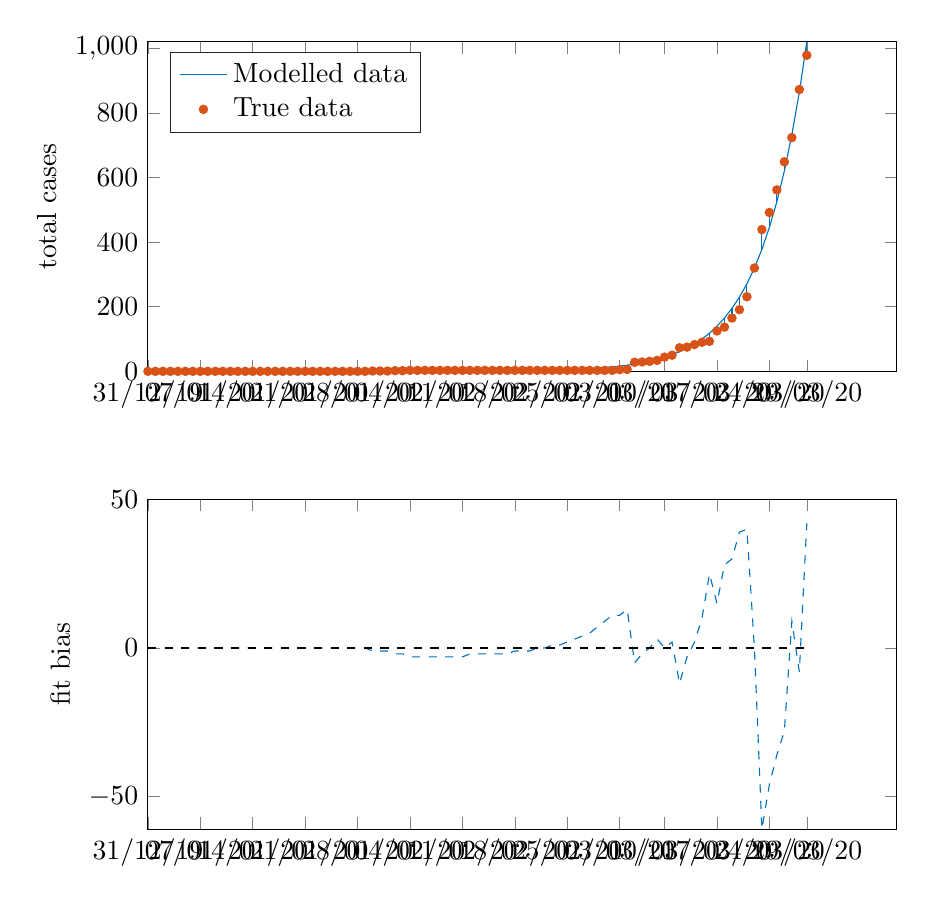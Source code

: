% This file was created by matlab2tikz.
% Minimal pgfplots version: 1.3
%
\definecolor{mycolor1}{rgb}{0.0,0.447,0.741}%
\definecolor{mycolor2}{rgb}{0.85,0.325,0.098}%
%
\begin{tikzpicture}

\begin{axis}[%
width=9.509cm,
height=4.186cm,
at={(0cm,0cm)},
scale only axis,
xmin=0,
xmax=100,
xtick={0,7,14,21,28,35,42,49,56,63,69,76,83,88},
xticklabels={{31/12/19},{07/01/20},{14/01/20},{21/01/20},{28/01/20},{04/02/20},{11/02/20},{18/02/20},{25/02/20},{03/03/20},{10/03/20},{17/03/20},{24/03/20},{29/03/20}},
ymin=-61,
ymax=50,
ylabel={fit bias},
legend style={legend cell align=left,align=left,draw=white!15!black}
]
\addplot [color=mycolor1,dashed,forget plot]
  table[row sep=crcr]{%
0	0\\
1	0\\
2	0\\
3	0\\
4	0\\
5	0\\
6	0\\
7	0\\
8	0\\
9	0\\
10	0\\
11	0\\
12	0\\
13	0\\
14	0\\
15	0\\
16	0\\
17	0\\
18	0\\
19	0\\
20	0\\
21	0\\
22	0\\
23	0\\
24	0\\
25	0\\
26	0\\
27	0\\
28	0\\
29	0\\
30	-1\\
31	-1\\
32	-1\\
33	-2\\
34	-2\\
35	-3\\
36	-3\\
37	-3\\
38	-3\\
39	-3\\
40	-3\\
41	-3\\
42	-3\\
43	-2\\
44	-2\\
45	-2\\
46	-2\\
47	-2\\
48	-2\\
49	-1\\
50	-1\\
51	-1\\
52	0\\
53	0\\
54	1\\
55	1\\
56	2\\
57	3\\
58	4\\
59	5\\
60	7\\
61	9\\
62	11\\
63	11\\
64	13\\
65	-5\\
66	-2\\
67	0\\
68	3\\
69	0\\
70	2\\
71	-12\\
72	-3\\
73	2\\
74	10\\
75	25\\
76	15\\
77	28\\
78	30\\
79	39\\
80	40\\
81	0\\
82	-61\\
83	-46\\
84	-36\\
85	-28\\
86	9\\
87	-8\\
88	42\\
};
\addplot [color=black,dashed,forget plot]
  table[row sep=crcr]{%
0	0\\
88	0\\
};
\end{axis}

\begin{axis}[%
width=9.509cm,
height=4.186cm,
at={(0cm,5.814cm)},
scale only axis,
xmin=0,
xmax=100,
xtick={0,7,14,21,28,35,42,49,56,63,69,76,83,88},
xticklabels={{31/12/19},{07/01/20},{14/01/20},{21/01/20},{28/01/20},{04/02/20},{11/02/20},{18/02/20},{25/02/20},{03/03/20},{10/03/20},{17/03/20},{24/03/20},{29/03/20}},
ymin=0,
ymax=1021,
ylabel={total cases},
legend style={at={(0.03,0.97)},anchor=north west,legend cell align=left,align=left,draw=white!15!black}
]
\addplot [color=mycolor1,solid]
  table[row sep=crcr]{%
0	0\\
1	0\\
2	0\\
3	0\\
4	0\\
5	0\\
6	0\\
7	0\\
8	0\\
9	0\\
10	0\\
11	0\\
12	0\\
13	0\\
14	0\\
15	0\\
16	0\\
17	0\\
18	0\\
19	0\\
20	0\\
21	0\\
22	0\\
23	0\\
24	0\\
25	0\\
26	0\\
27	0\\
28	0\\
29	0\\
30	0\\
31	0\\
32	0\\
33	0\\
34	0\\
35	0\\
36	0\\
37	0\\
38	0\\
39	0\\
40	0\\
41	0\\
42	0\\
43	1\\
44	1\\
45	1\\
46	1\\
47	1\\
48	1\\
49	2\\
50	2\\
51	2\\
52	3\\
53	3\\
54	4\\
55	4\\
56	5\\
57	6\\
58	7\\
59	8\\
60	10\\
61	12\\
62	14\\
63	16\\
64	19\\
65	23\\
66	27\\
67	31\\
68	37\\
69	44\\
70	52\\
71	61\\
72	72\\
73	85\\
74	100\\
75	118\\
76	140\\
77	165\\
78	195\\
79	230\\
80	271\\
81	320\\
82	378\\
83	446\\
84	526\\
85	621\\
86	733\\
87	865\\
88	1021\\
};
\addlegendentry{Modelled data};

\addplot[only marks,mark=*,mark options={},mark size=1.5pt,color=mycolor2] plot table[row sep=crcr,]{%
0	0\\
1	0\\
2	0\\
3	0\\
4	0\\
5	0\\
6	0\\
7	0\\
8	0\\
9	0\\
10	0\\
11	0\\
12	0\\
13	0\\
14	0\\
15	0\\
16	0\\
17	0\\
18	0\\
19	0\\
20	0\\
21	0\\
22	0\\
23	0\\
24	0\\
25	0\\
26	0\\
27	0\\
28	0\\
29	0\\
30	1\\
31	1\\
32	1\\
33	2\\
34	2\\
35	3\\
36	3\\
37	3\\
38	3\\
39	3\\
40	3\\
41	3\\
42	3\\
43	3\\
44	3\\
45	3\\
46	3\\
47	3\\
48	3\\
49	3\\
50	3\\
51	3\\
52	3\\
53	3\\
54	3\\
55	3\\
56	3\\
57	3\\
58	3\\
59	3\\
60	3\\
61	3\\
62	3\\
63	5\\
64	6\\
65	28\\
66	29\\
67	31\\
68	34\\
69	44\\
70	50\\
71	73\\
72	75\\
73	83\\
74	90\\
75	93\\
76	125\\
77	137\\
78	165\\
79	191\\
80	231\\
81	320\\
82	439\\
83	492\\
84	562\\
85	649\\
86	724\\
87	873\\
88	979\\
};
\addlegendentry{True data};

\addplot [color=mycolor1,solid,forget plot]
  table[row sep=crcr]{%
0	0\\
0	0\\
};
\addplot [color=mycolor1,solid,forget plot]
  table[row sep=crcr]{%
1	0\\
1	0\\
};
\addplot [color=mycolor1,solid,forget plot]
  table[row sep=crcr]{%
2	0\\
2	0\\
};
\addplot [color=mycolor1,solid,forget plot]
  table[row sep=crcr]{%
3	0\\
3	0\\
};
\addplot [color=mycolor1,solid,forget plot]
  table[row sep=crcr]{%
4	0\\
4	0\\
};
\addplot [color=mycolor1,solid,forget plot]
  table[row sep=crcr]{%
5	0\\
5	0\\
};
\addplot [color=mycolor1,solid,forget plot]
  table[row sep=crcr]{%
6	0\\
6	0\\
};
\addplot [color=mycolor1,solid,forget plot]
  table[row sep=crcr]{%
7	0\\
7	0\\
};
\addplot [color=mycolor1,solid,forget plot]
  table[row sep=crcr]{%
8	0\\
8	0\\
};
\addplot [color=mycolor1,solid,forget plot]
  table[row sep=crcr]{%
9	0\\
9	0\\
};
\addplot [color=mycolor1,solid,forget plot]
  table[row sep=crcr]{%
10	0\\
10	0\\
};
\addplot [color=mycolor1,solid,forget plot]
  table[row sep=crcr]{%
11	0\\
11	0\\
};
\addplot [color=mycolor1,solid,forget plot]
  table[row sep=crcr]{%
12	0\\
12	0\\
};
\addplot [color=mycolor1,solid,forget plot]
  table[row sep=crcr]{%
13	0\\
13	0\\
};
\addplot [color=mycolor1,solid,forget plot]
  table[row sep=crcr]{%
14	0\\
14	0\\
};
\addplot [color=mycolor1,solid,forget plot]
  table[row sep=crcr]{%
15	0\\
15	0\\
};
\addplot [color=mycolor1,solid,forget plot]
  table[row sep=crcr]{%
16	0\\
16	0\\
};
\addplot [color=mycolor1,solid,forget plot]
  table[row sep=crcr]{%
17	0\\
17	0\\
};
\addplot [color=mycolor1,solid,forget plot]
  table[row sep=crcr]{%
18	0\\
18	0\\
};
\addplot [color=mycolor1,solid,forget plot]
  table[row sep=crcr]{%
19	0\\
19	0\\
};
\addplot [color=mycolor1,solid,forget plot]
  table[row sep=crcr]{%
20	0\\
20	0\\
};
\addplot [color=mycolor1,solid,forget plot]
  table[row sep=crcr]{%
21	0\\
21	0\\
};
\addplot [color=mycolor1,solid,forget plot]
  table[row sep=crcr]{%
22	0\\
22	0\\
};
\addplot [color=mycolor1,solid,forget plot]
  table[row sep=crcr]{%
23	0\\
23	0\\
};
\addplot [color=mycolor1,solid,forget plot]
  table[row sep=crcr]{%
24	0\\
24	0\\
};
\addplot [color=mycolor1,solid,forget plot]
  table[row sep=crcr]{%
25	0\\
25	0\\
};
\addplot [color=mycolor1,solid,forget plot]
  table[row sep=crcr]{%
26	0\\
26	0\\
};
\addplot [color=mycolor1,solid,forget plot]
  table[row sep=crcr]{%
27	0\\
27	0\\
};
\addplot [color=mycolor1,solid,forget plot]
  table[row sep=crcr]{%
28	0\\
28	0\\
};
\addplot [color=mycolor1,solid,forget plot]
  table[row sep=crcr]{%
29	0\\
29	0\\
};
\addplot [color=mycolor1,solid,forget plot]
  table[row sep=crcr]{%
30	1\\
30	0\\
};
\addplot [color=mycolor1,solid,forget plot]
  table[row sep=crcr]{%
31	1\\
31	0\\
};
\addplot [color=mycolor1,solid,forget plot]
  table[row sep=crcr]{%
32	1\\
32	0\\
};
\addplot [color=mycolor1,solid,forget plot]
  table[row sep=crcr]{%
33	2\\
33	0\\
};
\addplot [color=mycolor1,solid,forget plot]
  table[row sep=crcr]{%
34	2\\
34	0\\
};
\addplot [color=mycolor1,solid,forget plot]
  table[row sep=crcr]{%
35	3\\
35	0\\
};
\addplot [color=mycolor1,solid,forget plot]
  table[row sep=crcr]{%
36	3\\
36	0\\
};
\addplot [color=mycolor1,solid,forget plot]
  table[row sep=crcr]{%
37	3\\
37	0\\
};
\addplot [color=mycolor1,solid,forget plot]
  table[row sep=crcr]{%
38	3\\
38	0\\
};
\addplot [color=mycolor1,solid,forget plot]
  table[row sep=crcr]{%
39	3\\
39	0\\
};
\addplot [color=mycolor1,solid,forget plot]
  table[row sep=crcr]{%
40	3\\
40	0\\
};
\addplot [color=mycolor1,solid,forget plot]
  table[row sep=crcr]{%
41	3\\
41	0\\
};
\addplot [color=mycolor1,solid,forget plot]
  table[row sep=crcr]{%
42	3\\
42	0\\
};
\addplot [color=mycolor1,solid,forget plot]
  table[row sep=crcr]{%
43	3\\
43	1\\
};
\addplot [color=mycolor1,solid,forget plot]
  table[row sep=crcr]{%
44	3\\
44	1\\
};
\addplot [color=mycolor1,solid,forget plot]
  table[row sep=crcr]{%
45	3\\
45	1\\
};
\addplot [color=mycolor1,solid,forget plot]
  table[row sep=crcr]{%
46	3\\
46	1\\
};
\addplot [color=mycolor1,solid,forget plot]
  table[row sep=crcr]{%
47	3\\
47	1\\
};
\addplot [color=mycolor1,solid,forget plot]
  table[row sep=crcr]{%
48	3\\
48	1\\
};
\addplot [color=mycolor1,solid,forget plot]
  table[row sep=crcr]{%
49	3\\
49	2\\
};
\addplot [color=mycolor1,solid,forget plot]
  table[row sep=crcr]{%
50	3\\
50	2\\
};
\addplot [color=mycolor1,solid,forget plot]
  table[row sep=crcr]{%
51	3\\
51	2\\
};
\addplot [color=mycolor1,solid,forget plot]
  table[row sep=crcr]{%
52	3\\
52	3\\
};
\addplot [color=mycolor1,solid,forget plot]
  table[row sep=crcr]{%
53	3\\
53	3\\
};
\addplot [color=mycolor1,solid,forget plot]
  table[row sep=crcr]{%
54	3\\
54	4\\
};
\addplot [color=mycolor1,solid,forget plot]
  table[row sep=crcr]{%
55	3\\
55	4\\
};
\addplot [color=mycolor1,solid,forget plot]
  table[row sep=crcr]{%
56	3\\
56	5\\
};
\addplot [color=mycolor1,solid,forget plot]
  table[row sep=crcr]{%
57	3\\
57	6\\
};
\addplot [color=mycolor1,solid,forget plot]
  table[row sep=crcr]{%
58	3\\
58	7\\
};
\addplot [color=mycolor1,solid,forget plot]
  table[row sep=crcr]{%
59	3\\
59	8\\
};
\addplot [color=mycolor1,solid,forget plot]
  table[row sep=crcr]{%
60	3\\
60	10\\
};
\addplot [color=mycolor1,solid,forget plot]
  table[row sep=crcr]{%
61	3\\
61	12\\
};
\addplot [color=mycolor1,solid,forget plot]
  table[row sep=crcr]{%
62	3\\
62	14\\
};
\addplot [color=mycolor1,solid,forget plot]
  table[row sep=crcr]{%
63	5\\
63	16\\
};
\addplot [color=mycolor1,solid,forget plot]
  table[row sep=crcr]{%
64	6\\
64	19\\
};
\addplot [color=mycolor1,solid,forget plot]
  table[row sep=crcr]{%
65	28\\
65	23\\
};
\addplot [color=mycolor1,solid,forget plot]
  table[row sep=crcr]{%
66	29\\
66	27\\
};
\addplot [color=mycolor1,solid,forget plot]
  table[row sep=crcr]{%
67	31\\
67	31\\
};
\addplot [color=mycolor1,solid,forget plot]
  table[row sep=crcr]{%
68	34\\
68	37\\
};
\addplot [color=mycolor1,solid,forget plot]
  table[row sep=crcr]{%
69	44\\
69	44\\
};
\addplot [color=mycolor1,solid,forget plot]
  table[row sep=crcr]{%
70	50\\
70	52\\
};
\addplot [color=mycolor1,solid,forget plot]
  table[row sep=crcr]{%
71	73\\
71	61\\
};
\addplot [color=mycolor1,solid,forget plot]
  table[row sep=crcr]{%
72	75\\
72	72\\
};
\addplot [color=mycolor1,solid,forget plot]
  table[row sep=crcr]{%
73	83\\
73	85\\
};
\addplot [color=mycolor1,solid,forget plot]
  table[row sep=crcr]{%
74	90\\
74	100\\
};
\addplot [color=mycolor1,solid,forget plot]
  table[row sep=crcr]{%
75	93\\
75	118\\
};
\addplot [color=mycolor1,solid,forget plot]
  table[row sep=crcr]{%
76	125\\
76	140\\
};
\addplot [color=mycolor1,solid,forget plot]
  table[row sep=crcr]{%
77	137\\
77	165\\
};
\addplot [color=mycolor1,solid,forget plot]
  table[row sep=crcr]{%
78	165\\
78	195\\
};
\addplot [color=mycolor1,solid,forget plot]
  table[row sep=crcr]{%
79	191\\
79	230\\
};
\addplot [color=mycolor1,solid,forget plot]
  table[row sep=crcr]{%
80	231\\
80	271\\
};
\addplot [color=mycolor1,solid,forget plot]
  table[row sep=crcr]{%
81	320\\
81	320\\
};
\addplot [color=mycolor1,solid,forget plot]
  table[row sep=crcr]{%
82	439\\
82	378\\
};
\addplot [color=mycolor1,solid,forget plot]
  table[row sep=crcr]{%
83	492\\
83	446\\
};
\addplot [color=mycolor1,solid,forget plot]
  table[row sep=crcr]{%
84	562\\
84	526\\
};
\addplot [color=mycolor1,solid,forget plot]
  table[row sep=crcr]{%
85	649\\
85	621\\
};
\addplot [color=mycolor1,solid,forget plot]
  table[row sep=crcr]{%
86	724\\
86	733\\
};
\addplot [color=mycolor1,solid,forget plot]
  table[row sep=crcr]{%
87	873\\
87	865\\
};
\addplot [color=mycolor1,solid,forget plot]
  table[row sep=crcr]{%
88	979\\
88	1021\\
};
\end{axis}
\end{tikzpicture}%